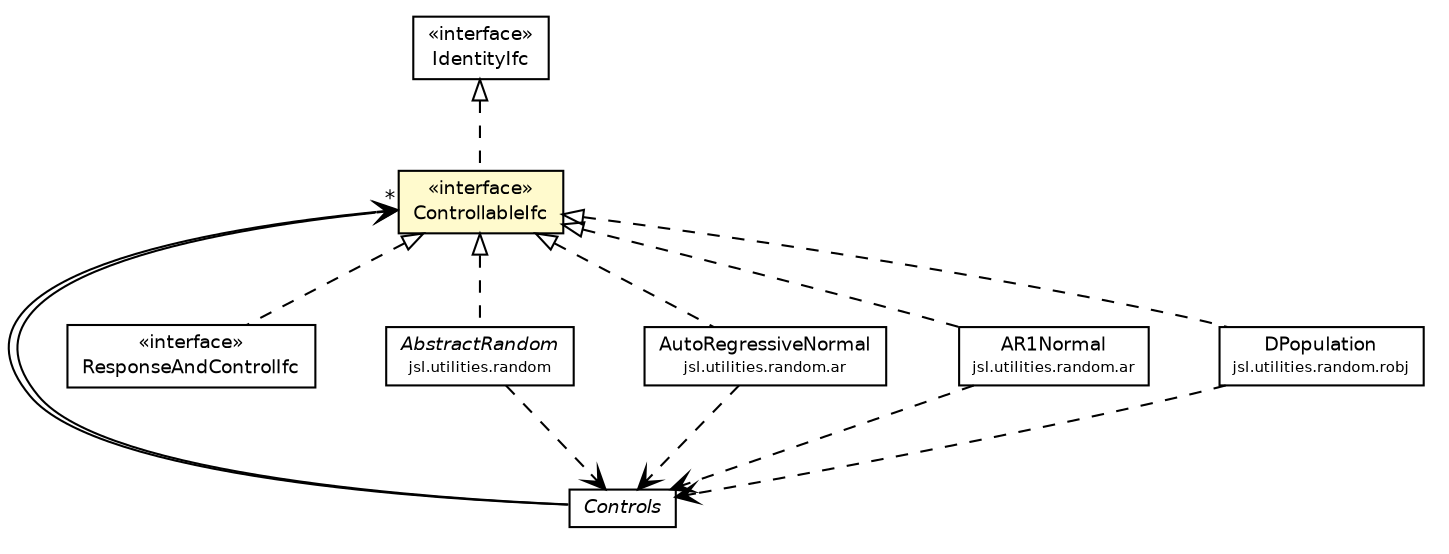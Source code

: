 #!/usr/local/bin/dot
#
# Class diagram 
# Generated by UMLGraph version 5.4 (http://www.umlgraph.org/)
#

digraph G {
	edge [fontname="Helvetica",fontsize=10,labelfontname="Helvetica",labelfontsize=10];
	node [fontname="Helvetica",fontsize=10,shape=plaintext];
	nodesep=0.25;
	ranksep=0.5;
	// jsl.utilities.ResponseAndControlIfc
	c57480 [label=<<table title="jsl.utilities.ResponseAndControlIfc" border="0" cellborder="1" cellspacing="0" cellpadding="2" port="p" href="./ResponseAndControlIfc.html">
		<tr><td><table border="0" cellspacing="0" cellpadding="1">
<tr><td align="center" balign="center"> &#171;interface&#187; </td></tr>
<tr><td align="center" balign="center"> ResponseAndControlIfc </td></tr>
		</table></td></tr>
		</table>>, URL="./ResponseAndControlIfc.html", fontname="Helvetica", fontcolor="black", fontsize=9.0];
	// jsl.utilities.IdentityIfc
	c57484 [label=<<table title="jsl.utilities.IdentityIfc" border="0" cellborder="1" cellspacing="0" cellpadding="2" port="p" href="./IdentityIfc.html">
		<tr><td><table border="0" cellspacing="0" cellpadding="1">
<tr><td align="center" balign="center"> &#171;interface&#187; </td></tr>
<tr><td align="center" balign="center"> IdentityIfc </td></tr>
		</table></td></tr>
		</table>>, URL="./IdentityIfc.html", fontname="Helvetica", fontcolor="black", fontsize=9.0];
	// jsl.utilities.Controls
	c57489 [label=<<table title="jsl.utilities.Controls" border="0" cellborder="1" cellspacing="0" cellpadding="2" port="p" href="./Controls.html">
		<tr><td><table border="0" cellspacing="0" cellpadding="1">
<tr><td align="center" balign="center"><font face="Helvetica-Oblique"> Controls </font></td></tr>
		</table></td></tr>
		</table>>, URL="./Controls.html", fontname="Helvetica", fontcolor="black", fontsize=9.0];
	// jsl.utilities.ControllableIfc
	c57490 [label=<<table title="jsl.utilities.ControllableIfc" border="0" cellborder="1" cellspacing="0" cellpadding="2" port="p" bgcolor="lemonChiffon" href="./ControllableIfc.html">
		<tr><td><table border="0" cellspacing="0" cellpadding="1">
<tr><td align="center" balign="center"> &#171;interface&#187; </td></tr>
<tr><td align="center" balign="center"> ControllableIfc </td></tr>
		</table></td></tr>
		</table>>, URL="./ControllableIfc.html", fontname="Helvetica", fontcolor="black", fontsize=9.0];
	// jsl.utilities.random.AbstractRandom
	c57510 [label=<<table title="jsl.utilities.random.AbstractRandom" border="0" cellborder="1" cellspacing="0" cellpadding="2" port="p" href="./random/AbstractRandom.html">
		<tr><td><table border="0" cellspacing="0" cellpadding="1">
<tr><td align="center" balign="center"><font face="Helvetica-Oblique"> AbstractRandom </font></td></tr>
<tr><td align="center" balign="center"><font point-size="7.0"> jsl.utilities.random </font></td></tr>
		</table></td></tr>
		</table>>, URL="./random/AbstractRandom.html", fontname="Helvetica", fontcolor="black", fontsize=9.0];
	// jsl.utilities.random.ar.AutoRegressiveNormal
	c57512 [label=<<table title="jsl.utilities.random.ar.AutoRegressiveNormal" border="0" cellborder="1" cellspacing="0" cellpadding="2" port="p" href="./random/ar/AutoRegressiveNormal.html">
		<tr><td><table border="0" cellspacing="0" cellpadding="1">
<tr><td align="center" balign="center"> AutoRegressiveNormal </td></tr>
<tr><td align="center" balign="center"><font point-size="7.0"> jsl.utilities.random.ar </font></td></tr>
		</table></td></tr>
		</table>>, URL="./random/ar/AutoRegressiveNormal.html", fontname="Helvetica", fontcolor="black", fontsize=9.0];
	// jsl.utilities.random.ar.AR1Normal
	c57514 [label=<<table title="jsl.utilities.random.ar.AR1Normal" border="0" cellborder="1" cellspacing="0" cellpadding="2" port="p" href="./random/ar/AR1Normal.html">
		<tr><td><table border="0" cellspacing="0" cellpadding="1">
<tr><td align="center" balign="center"> AR1Normal </td></tr>
<tr><td align="center" balign="center"><font point-size="7.0"> jsl.utilities.random.ar </font></td></tr>
		</table></td></tr>
		</table>>, URL="./random/ar/AR1Normal.html", fontname="Helvetica", fontcolor="black", fontsize=9.0];
	// jsl.utilities.random.robj.DPopulation
	c57588 [label=<<table title="jsl.utilities.random.robj.DPopulation" border="0" cellborder="1" cellspacing="0" cellpadding="2" port="p" href="./random/robj/DPopulation.html">
		<tr><td><table border="0" cellspacing="0" cellpadding="1">
<tr><td align="center" balign="center"> DPopulation </td></tr>
<tr><td align="center" balign="center"><font point-size="7.0"> jsl.utilities.random.robj </font></td></tr>
		</table></td></tr>
		</table>>, URL="./random/robj/DPopulation.html", fontname="Helvetica", fontcolor="black", fontsize=9.0];
	//jsl.utilities.ResponseAndControlIfc implements jsl.utilities.ControllableIfc
	c57490:p -> c57480:p [dir=back,arrowtail=empty,style=dashed];
	//jsl.utilities.ControllableIfc implements jsl.utilities.IdentityIfc
	c57484:p -> c57490:p [dir=back,arrowtail=empty,style=dashed];
	//jsl.utilities.random.AbstractRandom implements jsl.utilities.ControllableIfc
	c57490:p -> c57510:p [dir=back,arrowtail=empty,style=dashed];
	//jsl.utilities.random.ar.AutoRegressiveNormal implements jsl.utilities.ControllableIfc
	c57490:p -> c57512:p [dir=back,arrowtail=empty,style=dashed];
	//jsl.utilities.random.ar.AR1Normal implements jsl.utilities.ControllableIfc
	c57490:p -> c57514:p [dir=back,arrowtail=empty,style=dashed];
	//jsl.utilities.random.robj.DPopulation implements jsl.utilities.ControllableIfc
	c57490:p -> c57588:p [dir=back,arrowtail=empty,style=dashed];
	// jsl.utilities.Controls NAVASSOC jsl.utilities.ControllableIfc
	c57489:p -> c57490:p [taillabel="", label="", headlabel="", fontname="Helvetica", fontcolor="black", fontsize=10.0, color="black", arrowhead=open];
	// jsl.utilities.Controls NAVASSOC jsl.utilities.ControllableIfc
	c57489:p -> c57490:p [taillabel="", label="", headlabel="*", fontname="Helvetica", fontcolor="black", fontsize=10.0, color="black", arrowhead=open];
	// jsl.utilities.random.AbstractRandom DEPEND jsl.utilities.Controls
	c57510:p -> c57489:p [taillabel="", label="", headlabel="", fontname="Helvetica", fontcolor="black", fontsize=10.0, color="black", arrowhead=open, style=dashed];
	// jsl.utilities.random.ar.AutoRegressiveNormal DEPEND jsl.utilities.Controls
	c57512:p -> c57489:p [taillabel="", label="", headlabel="", fontname="Helvetica", fontcolor="black", fontsize=10.0, color="black", arrowhead=open, style=dashed];
	// jsl.utilities.random.ar.AR1Normal DEPEND jsl.utilities.Controls
	c57514:p -> c57489:p [taillabel="", label="", headlabel="", fontname="Helvetica", fontcolor="black", fontsize=10.0, color="black", arrowhead=open, style=dashed];
	// jsl.utilities.random.robj.DPopulation DEPEND jsl.utilities.Controls
	c57588:p -> c57489:p [taillabel="", label="", headlabel="", fontname="Helvetica", fontcolor="black", fontsize=10.0, color="black", arrowhead=open, style=dashed];
}

